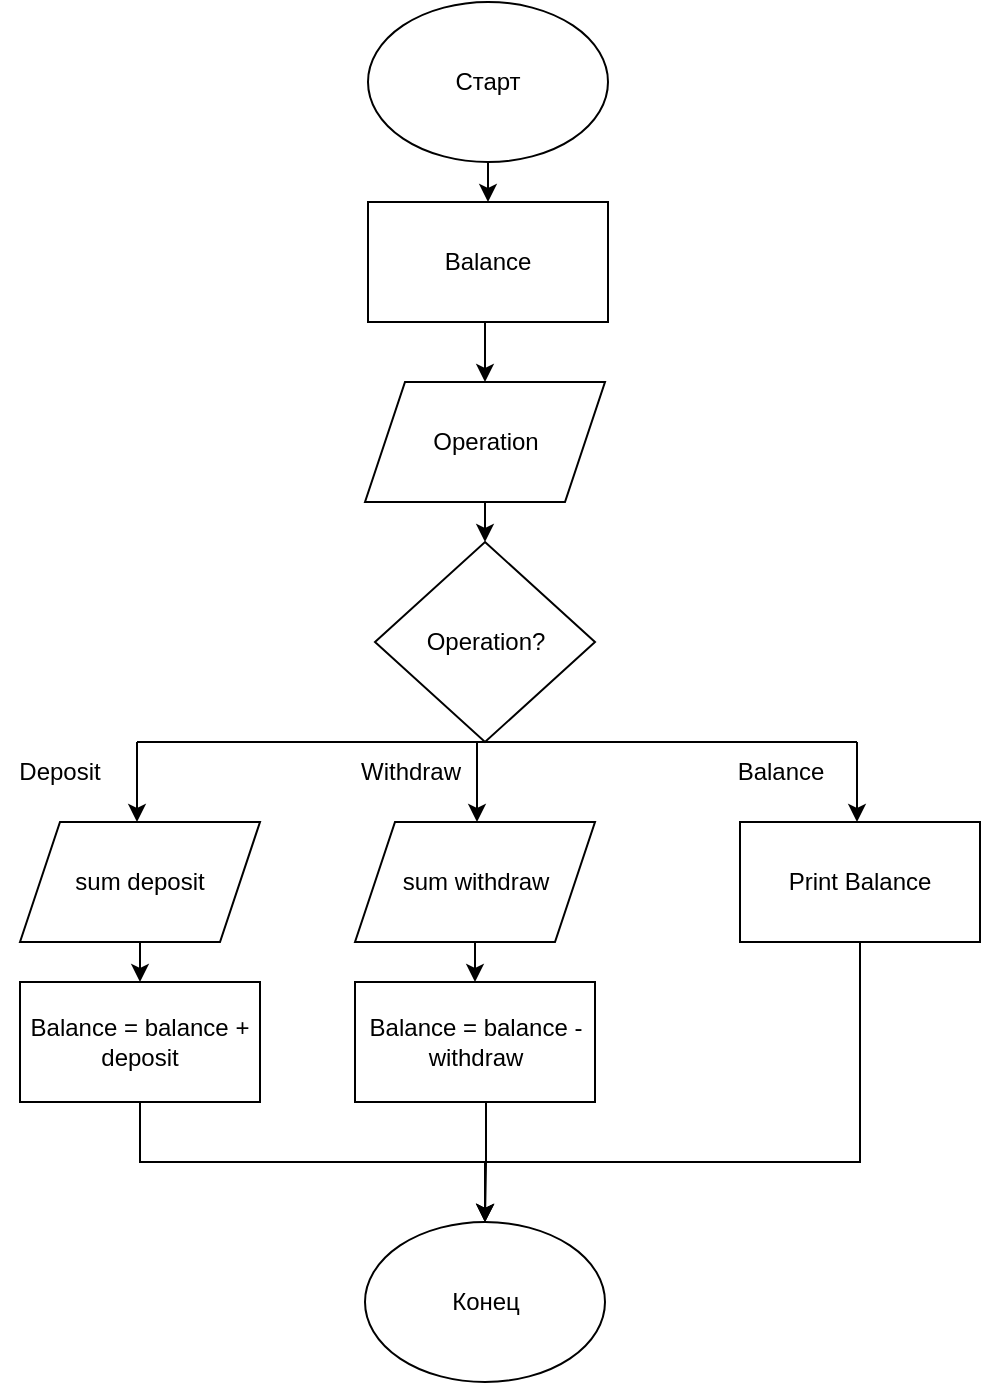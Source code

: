 <mxfile version="17.4.6" type="device"><diagram id="QsgEFGx-153Wab-p7ojm" name="Page-1"><mxGraphModel dx="1350" dy="773" grid="1" gridSize="10" guides="1" tooltips="1" connect="1" arrows="1" fold="1" page="1" pageScale="1" pageWidth="827" pageHeight="1169" math="0" shadow="0"><root><mxCell id="0"/><mxCell id="1" parent="0"/><mxCell id="6RCrWG46srM50S6RkWT0-12" style="edgeStyle=orthogonalEdgeStyle;rounded=0;orthogonalLoop=1;jettySize=auto;html=1;exitX=0.5;exitY=1;exitDx=0;exitDy=0;entryX=0.5;entryY=0;entryDx=0;entryDy=0;" edge="1" parent="1" source="6RCrWG46srM50S6RkWT0-1" target="6RCrWG46srM50S6RkWT0-11"><mxGeometry relative="1" as="geometry"/></mxCell><mxCell id="6RCrWG46srM50S6RkWT0-1" value="Старт" style="ellipse;whiteSpace=wrap;html=1;" vertex="1" parent="1"><mxGeometry x="354" y="30" width="120" height="80" as="geometry"/></mxCell><mxCell id="6RCrWG46srM50S6RkWT0-10" style="edgeStyle=orthogonalEdgeStyle;rounded=0;orthogonalLoop=1;jettySize=auto;html=1;exitX=0.5;exitY=1;exitDx=0;exitDy=0;entryX=0.5;entryY=0;entryDx=0;entryDy=0;" edge="1" parent="1" source="6RCrWG46srM50S6RkWT0-2" target="6RCrWG46srM50S6RkWT0-4"><mxGeometry relative="1" as="geometry"/></mxCell><mxCell id="6RCrWG46srM50S6RkWT0-2" value="Operation" style="shape=parallelogram;perimeter=parallelogramPerimeter;whiteSpace=wrap;html=1;fixedSize=1;" vertex="1" parent="1"><mxGeometry x="352.5" y="220" width="120" height="60" as="geometry"/></mxCell><mxCell id="6RCrWG46srM50S6RkWT0-4" value="Operation?" style="rhombus;whiteSpace=wrap;html=1;" vertex="1" parent="1"><mxGeometry x="357.5" y="300" width="110" height="100" as="geometry"/></mxCell><mxCell id="6RCrWG46srM50S6RkWT0-5" value="" style="endArrow=none;html=1;rounded=0;" edge="1" parent="1"><mxGeometry width="50" height="50" relative="1" as="geometry"><mxPoint x="238.5" y="400" as="sourcePoint"/><mxPoint x="598.5" y="400" as="targetPoint"/></mxGeometry></mxCell><mxCell id="6RCrWG46srM50S6RkWT0-7" value="" style="endArrow=classic;html=1;rounded=0;" edge="1" parent="1"><mxGeometry width="50" height="50" relative="1" as="geometry"><mxPoint x="238.5" y="400" as="sourcePoint"/><mxPoint x="238.5" y="440" as="targetPoint"/></mxGeometry></mxCell><mxCell id="6RCrWG46srM50S6RkWT0-8" value="" style="endArrow=classic;html=1;rounded=0;" edge="1" parent="1"><mxGeometry width="50" height="50" relative="1" as="geometry"><mxPoint x="408.5" y="400" as="sourcePoint"/><mxPoint x="408.5" y="440" as="targetPoint"/></mxGeometry></mxCell><mxCell id="6RCrWG46srM50S6RkWT0-9" value="" style="endArrow=classic;html=1;rounded=0;" edge="1" parent="1"><mxGeometry width="50" height="50" relative="1" as="geometry"><mxPoint x="598.5" y="400" as="sourcePoint"/><mxPoint x="598.5" y="440" as="targetPoint"/></mxGeometry></mxCell><mxCell id="6RCrWG46srM50S6RkWT0-13" style="edgeStyle=orthogonalEdgeStyle;rounded=0;orthogonalLoop=1;jettySize=auto;html=1;exitX=0.5;exitY=1;exitDx=0;exitDy=0;entryX=0.5;entryY=0;entryDx=0;entryDy=0;" edge="1" parent="1" source="6RCrWG46srM50S6RkWT0-11" target="6RCrWG46srM50S6RkWT0-2"><mxGeometry relative="1" as="geometry"/></mxCell><mxCell id="6RCrWG46srM50S6RkWT0-11" value="Balance" style="rounded=0;whiteSpace=wrap;html=1;" vertex="1" parent="1"><mxGeometry x="354" y="130" width="120" height="60" as="geometry"/></mxCell><mxCell id="6RCrWG46srM50S6RkWT0-14" value="Deposit" style="text;html=1;strokeColor=none;fillColor=none;align=center;verticalAlign=middle;whiteSpace=wrap;rounded=0;" vertex="1" parent="1"><mxGeometry x="170" y="400" width="60" height="30" as="geometry"/></mxCell><mxCell id="6RCrWG46srM50S6RkWT0-15" value="Withdraw" style="text;html=1;align=center;verticalAlign=middle;resizable=0;points=[];autosize=1;strokeColor=none;fillColor=none;" vertex="1" parent="1"><mxGeometry x="340" y="405" width="70" height="20" as="geometry"/></mxCell><mxCell id="6RCrWG46srM50S6RkWT0-16" value="Balance" style="text;html=1;align=center;verticalAlign=middle;resizable=0;points=[];autosize=1;strokeColor=none;fillColor=none;" vertex="1" parent="1"><mxGeometry x="530" y="405" width="60" height="20" as="geometry"/></mxCell><mxCell id="6RCrWG46srM50S6RkWT0-19" style="edgeStyle=orthogonalEdgeStyle;rounded=0;orthogonalLoop=1;jettySize=auto;html=1;exitX=0.5;exitY=1;exitDx=0;exitDy=0;entryX=0.5;entryY=0;entryDx=0;entryDy=0;" edge="1" parent="1" source="6RCrWG46srM50S6RkWT0-17" target="6RCrWG46srM50S6RkWT0-18"><mxGeometry relative="1" as="geometry"/></mxCell><mxCell id="6RCrWG46srM50S6RkWT0-17" value="sum deposit" style="shape=parallelogram;perimeter=parallelogramPerimeter;whiteSpace=wrap;html=1;fixedSize=1;" vertex="1" parent="1"><mxGeometry x="180" y="440" width="120" height="60" as="geometry"/></mxCell><mxCell id="6RCrWG46srM50S6RkWT0-25" style="edgeStyle=orthogonalEdgeStyle;rounded=0;orthogonalLoop=1;jettySize=auto;html=1;exitX=0.5;exitY=1;exitDx=0;exitDy=0;entryX=0.5;entryY=0;entryDx=0;entryDy=0;" edge="1" parent="1" source="6RCrWG46srM50S6RkWT0-18" target="6RCrWG46srM50S6RkWT0-24"><mxGeometry relative="1" as="geometry"/></mxCell><mxCell id="6RCrWG46srM50S6RkWT0-18" value="Balance = balance + deposit" style="rounded=0;whiteSpace=wrap;html=1;" vertex="1" parent="1"><mxGeometry x="180" y="520" width="120" height="60" as="geometry"/></mxCell><mxCell id="6RCrWG46srM50S6RkWT0-20" style="edgeStyle=orthogonalEdgeStyle;rounded=0;orthogonalLoop=1;jettySize=auto;html=1;exitX=0.5;exitY=1;exitDx=0;exitDy=0;entryX=0.5;entryY=0;entryDx=0;entryDy=0;" edge="1" parent="1" source="6RCrWG46srM50S6RkWT0-21" target="6RCrWG46srM50S6RkWT0-22"><mxGeometry relative="1" as="geometry"/></mxCell><mxCell id="6RCrWG46srM50S6RkWT0-21" value="sum withdraw" style="shape=parallelogram;perimeter=parallelogramPerimeter;whiteSpace=wrap;html=1;fixedSize=1;" vertex="1" parent="1"><mxGeometry x="347.5" y="440" width="120" height="60" as="geometry"/></mxCell><mxCell id="6RCrWG46srM50S6RkWT0-27" style="edgeStyle=orthogonalEdgeStyle;rounded=0;orthogonalLoop=1;jettySize=auto;html=1;exitX=0.5;exitY=1;exitDx=0;exitDy=0;entryX=0.5;entryY=0;entryDx=0;entryDy=0;" edge="1" parent="1" source="6RCrWG46srM50S6RkWT0-22" target="6RCrWG46srM50S6RkWT0-24"><mxGeometry relative="1" as="geometry"><Array as="points"><mxPoint x="413" y="580"/><mxPoint x="413" y="610"/></Array></mxGeometry></mxCell><mxCell id="6RCrWG46srM50S6RkWT0-22" value="Balance = balance - withdraw" style="rounded=0;whiteSpace=wrap;html=1;" vertex="1" parent="1"><mxGeometry x="347.5" y="520" width="120" height="60" as="geometry"/></mxCell><mxCell id="6RCrWG46srM50S6RkWT0-28" style="edgeStyle=orthogonalEdgeStyle;rounded=0;orthogonalLoop=1;jettySize=auto;html=1;exitX=0.5;exitY=1;exitDx=0;exitDy=0;entryX=0.5;entryY=0;entryDx=0;entryDy=0;" edge="1" parent="1" source="6RCrWG46srM50S6RkWT0-23" target="6RCrWG46srM50S6RkWT0-24"><mxGeometry relative="1" as="geometry"><Array as="points"><mxPoint x="600" y="610"/><mxPoint x="413" y="610"/></Array></mxGeometry></mxCell><mxCell id="6RCrWG46srM50S6RkWT0-23" value="Print Balance" style="rounded=0;whiteSpace=wrap;html=1;" vertex="1" parent="1"><mxGeometry x="540" y="440" width="120" height="60" as="geometry"/></mxCell><mxCell id="6RCrWG46srM50S6RkWT0-24" value="Конец" style="ellipse;whiteSpace=wrap;html=1;" vertex="1" parent="1"><mxGeometry x="352.5" y="640" width="120" height="80" as="geometry"/></mxCell></root></mxGraphModel></diagram></mxfile>
